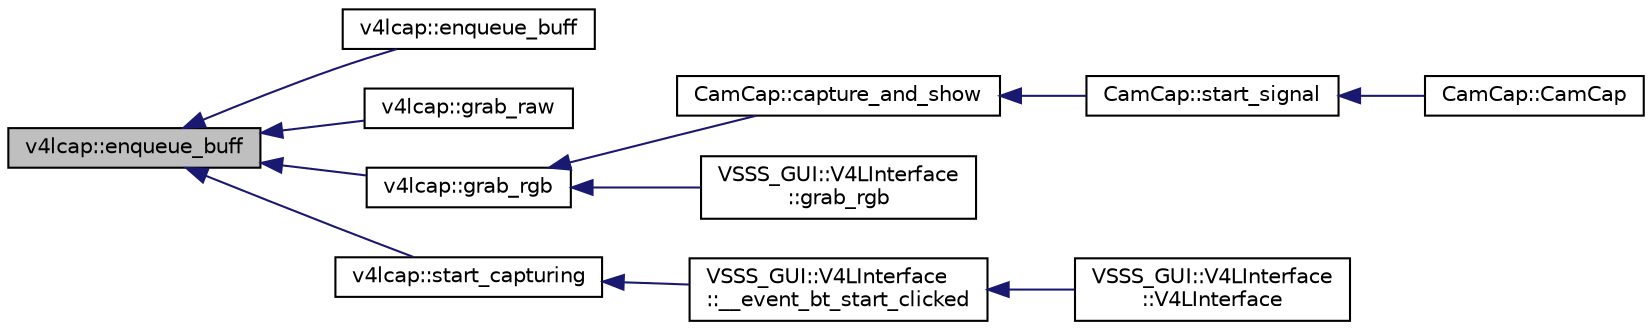 digraph "v4lcap::enqueue_buff"
{
 // INTERACTIVE_SVG=YES
  edge [fontname="Helvetica",fontsize="10",labelfontname="Helvetica",labelfontsize="10"];
  node [fontname="Helvetica",fontsize="10",shape=record];
  rankdir="LR";
  Node41 [label="v4lcap::enqueue_buff",height=0.2,width=0.4,color="black", fillcolor="grey75", style="filled", fontcolor="black"];
  Node41 -> Node42 [dir="back",color="midnightblue",fontsize="10",style="solid"];
  Node42 [label="v4lcap::enqueue_buff",height=0.2,width=0.4,color="black", fillcolor="white", style="filled",URL="$classv4lcap.html#acf3b811bf1d1db9842fef40e930813d7"];
  Node41 -> Node43 [dir="back",color="midnightblue",fontsize="10",style="solid"];
  Node43 [label="v4lcap::grab_raw",height=0.2,width=0.4,color="black", fillcolor="white", style="filled",URL="$classv4lcap.html#a2974ed334916901ebfd9a59aed2428e8"];
  Node41 -> Node44 [dir="back",color="midnightblue",fontsize="10",style="solid"];
  Node44 [label="v4lcap::grab_rgb",height=0.2,width=0.4,color="black", fillcolor="white", style="filled",URL="$classv4lcap.html#a4ef7f2a17a32f5b89bf9ddce123a3b52"];
  Node44 -> Node45 [dir="back",color="midnightblue",fontsize="10",style="solid"];
  Node45 [label="CamCap::capture_and_show",height=0.2,width=0.4,color="black", fillcolor="white", style="filled",URL="$class_cam_cap.html#a87f384c5fec40a0ccfd7833347fec0df",tooltip="Captures camera frames and shows it in the interface. "];
  Node45 -> Node46 [dir="back",color="midnightblue",fontsize="10",style="solid"];
  Node46 [label="CamCap::start_signal",height=0.2,width=0.4,color="black", fillcolor="white", style="filled",URL="$class_cam_cap.html#ae676e6624dd821ad494a80e68a41e249",tooltip="Interface adjustments after &#39;start&#39; button is clicked. "];
  Node46 -> Node47 [dir="back",color="midnightblue",fontsize="10",style="solid"];
  Node47 [label="CamCap::CamCap",height=0.2,width=0.4,color="black", fillcolor="white", style="filled",URL="$class_cam_cap.html#afe0db98a5f72bc9b261dcb78e2840da6",tooltip="Constructor of a CamCap object. "];
  Node44 -> Node48 [dir="back",color="midnightblue",fontsize="10",style="solid"];
  Node48 [label="VSSS_GUI::V4LInterface\l::grab_rgb",height=0.2,width=0.4,color="black", fillcolor="white", style="filled",URL="$class_v_s_s_s___g_u_i_1_1_v4_l_interface.html#a4253d7fbc31e63ce398d47317baaf3a5"];
  Node41 -> Node49 [dir="back",color="midnightblue",fontsize="10",style="solid"];
  Node49 [label="v4lcap::start_capturing",height=0.2,width=0.4,color="black", fillcolor="white", style="filled",URL="$classv4lcap.html#a4a7ee51c878ec735c9a24b517c63df16",tooltip="This method starts capturing and streaming from opened device passing memory type and number of buffe..."];
  Node49 -> Node50 [dir="back",color="midnightblue",fontsize="10",style="solid"];
  Node50 [label="VSSS_GUI::V4LInterface\l::__event_bt_start_clicked",height=0.2,width=0.4,color="black", fillcolor="white", style="filled",URL="$class_v_s_s_s___g_u_i_1_1_v4_l_interface.html#ac83a8f5a54baf09ade5e3ec24ba91082",tooltip="Event triggered when &#39;start&#39; button is clicked. "];
  Node50 -> Node51 [dir="back",color="midnightblue",fontsize="10",style="solid"];
  Node51 [label="VSSS_GUI::V4LInterface\l::V4LInterface",height=0.2,width=0.4,color="black", fillcolor="white", style="filled",URL="$class_v_s_s_s___g_u_i_1_1_v4_l_interface.html#a8fafd828eacc6d5480649fa9fddc7ee4",tooltip="Constructor of a V4LInterface object. "];
}
